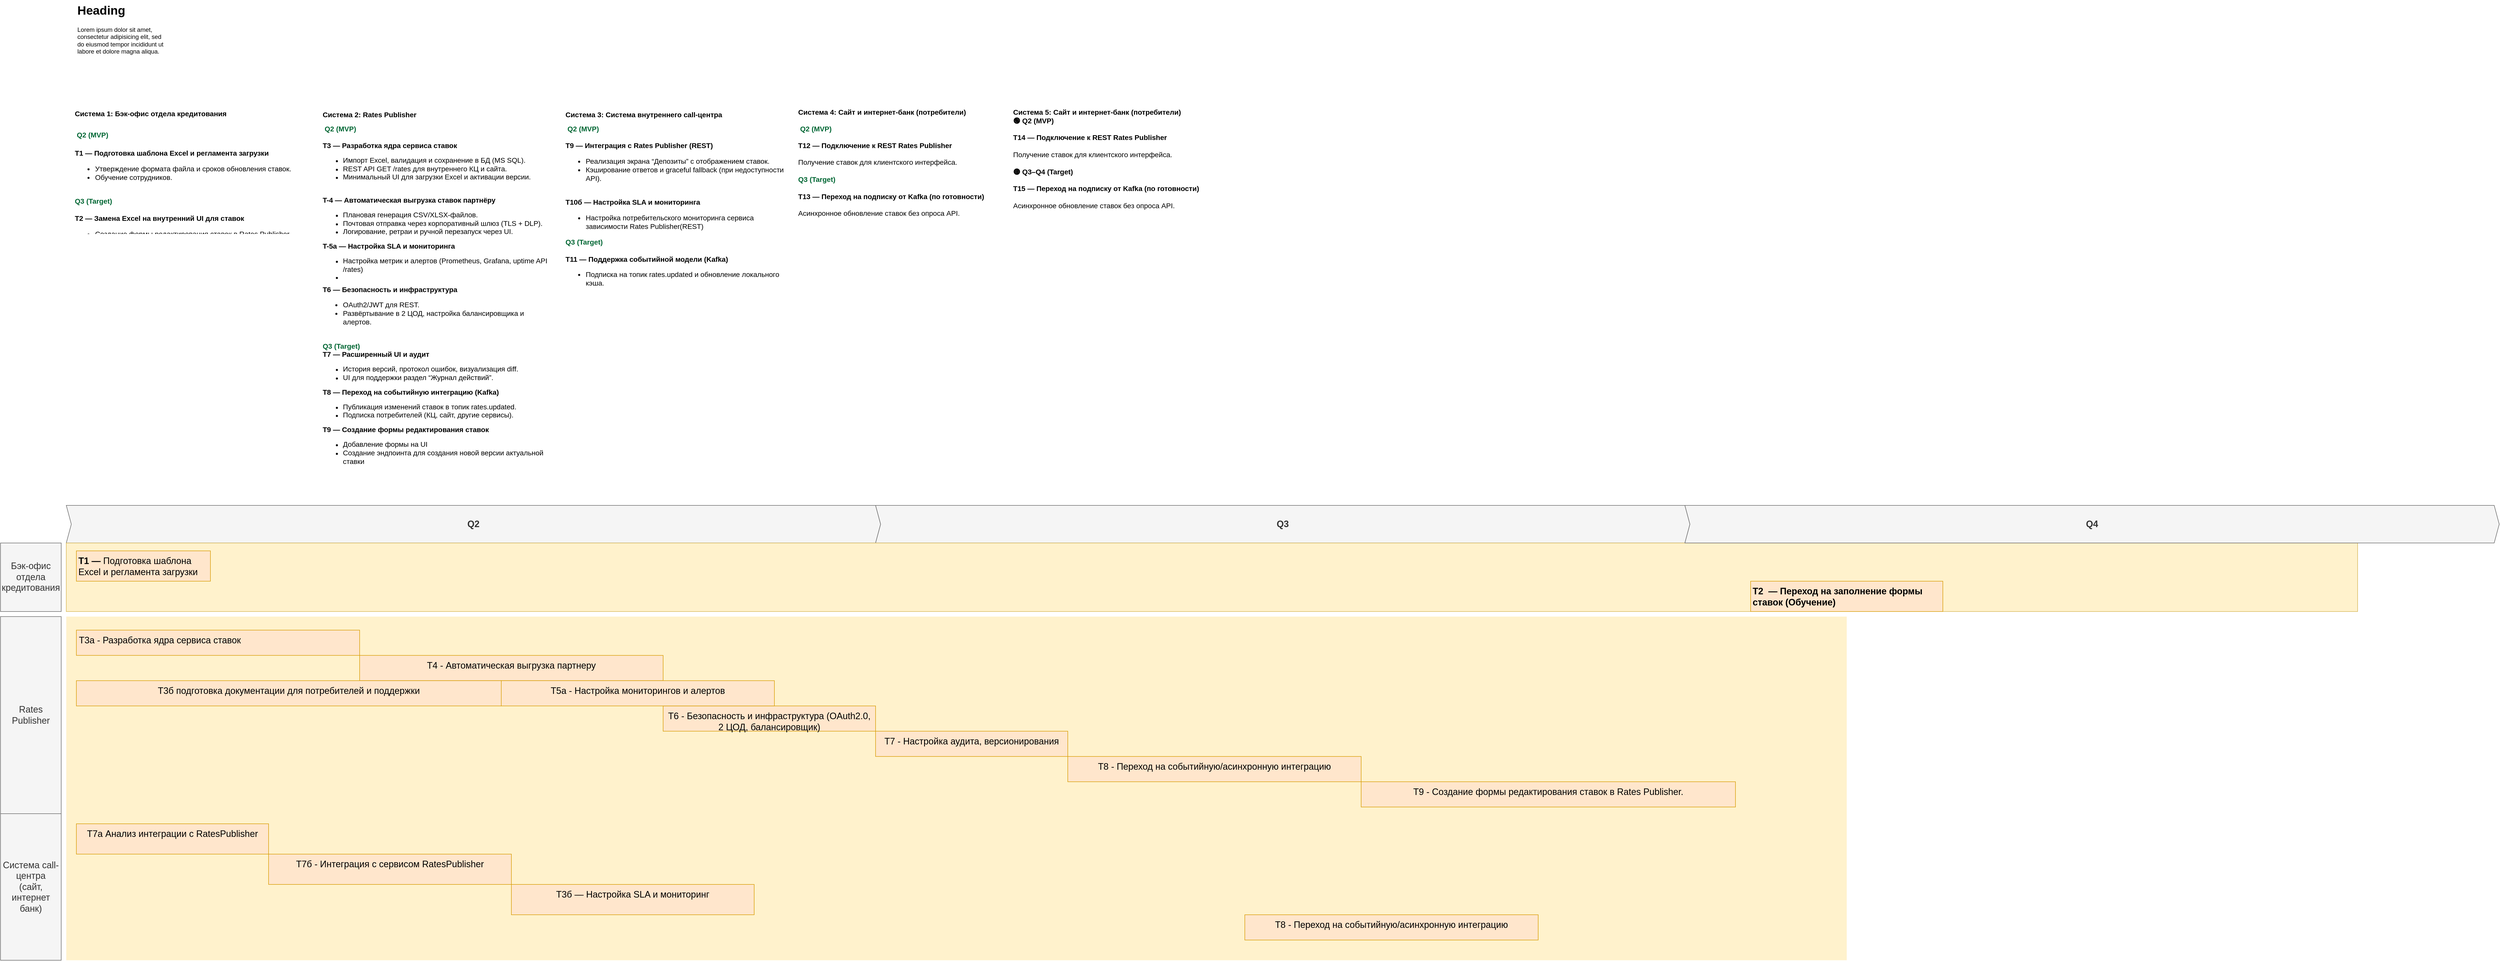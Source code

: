 <mxfile version="28.2.7" pages="2">
  <diagram id="1zcTAVt1k4KSup7FvAfL" name="Roadmap">
    <mxGraphModel dx="4978" dy="3238" grid="1" gridSize="10" guides="1" tooltips="1" connect="1" arrows="1" fold="1" page="1" pageScale="1" pageWidth="3300" pageHeight="2339" math="0" shadow="0">
      <root>
        <mxCell id="3D7FDG2aXA9G618_Kong-0" />
        <mxCell id="3D7FDG2aXA9G618_Kong-1" parent="3D7FDG2aXA9G618_Kong-0" />
        <mxCell id="wGroBH12Sy7-OgBsN0fJ-2" value="" style="shape=rect;fillColor=#fff2cc;strokeColor=none;fontSize=24;html=1;whiteSpace=wrap;align=left;verticalAlign=top;spacing=5;rounded=0;" parent="3D7FDG2aXA9G618_Kong-1" vertex="1">
          <mxGeometry x="-2500" y="-720" width="3520" height="290" as="geometry" />
        </mxCell>
        <mxCell id="wGroBH12Sy7-OgBsN0fJ-4" value="" style="shape=rect;fillColor=#fff2cc;strokeColor=none;fontSize=24;html=1;whiteSpace=wrap;align=left;verticalAlign=top;spacing=5;rounded=0;" parent="3D7FDG2aXA9G618_Kong-1" vertex="1">
          <mxGeometry x="-2500" y="-1110" width="3520" height="390" as="geometry" />
        </mxCell>
        <mxCell id="wGroBH12Sy7-OgBsN0fJ-5" value="T3a - Разработка ядра сервиса ставок" style="shape=rect;fillColor=#ffe6cc;strokeColor=#d79b00;fontSize=18;html=1;whiteSpace=wrap;align=left;verticalAlign=top;spacing=5;rounded=0;" parent="3D7FDG2aXA9G618_Kong-1" vertex="1">
          <mxGeometry x="-2480" y="-1083.2" width="560" height="50" as="geometry" />
        </mxCell>
        <mxCell id="wGroBH12Sy7-OgBsN0fJ-6" value="&lt;span style=&quot;text-align: left;&quot;&gt;T4 - Автоматическая выгрузка партнеру&lt;/span&gt;" style="shape=rect;fillColor=#ffe6cc;strokeColor=#d79b00;fontSize=18;html=1;whiteSpace=wrap;align=center;verticalAlign=top;spacing=5;rounded=0;" parent="3D7FDG2aXA9G618_Kong-1" vertex="1">
          <mxGeometry x="-1920" y="-1033.2" width="600" height="50" as="geometry" />
        </mxCell>
        <mxCell id="wGroBH12Sy7-OgBsN0fJ-7" value="Rates Publisher" style="rounded=0;whiteSpace=wrap;html=1;fillColor=#f5f5f5;fontColor=#333333;strokeColor=#666666;fontSize=18;" parent="3D7FDG2aXA9G618_Kong-1" vertex="1">
          <mxGeometry x="-2630" y="-1110" width="120" height="390" as="geometry" />
        </mxCell>
        <mxCell id="wGroBH12Sy7-OgBsN0fJ-8" value="Система call-центра&lt;div&gt;(сайт, интернет банк&lt;span style=&quot;background-color: transparent; color: light-dark(rgb(51, 51, 51), rgb(193, 193, 193));&quot;&gt;)&lt;/span&gt;&lt;/div&gt;" style="rounded=0;whiteSpace=wrap;html=1;fillColor=#f5f5f5;fontColor=#333333;strokeColor=#666666;fontSize=18;" parent="3D7FDG2aXA9G618_Kong-1" vertex="1">
          <mxGeometry x="-2630" y="-720" width="120" height="290" as="geometry" />
        </mxCell>
        <mxCell id="wGroBH12Sy7-OgBsN0fJ-9" value="Q2" style="shape=step;perimeter=stepPerimeter;whiteSpace=wrap;html=1;fixedSize=1;size=10;fillColor=#f5f5f5;strokeColor=#666666;fontSize=18;fontStyle=1;align=center;rounded=0;fontColor=#333333;" parent="3D7FDG2aXA9G618_Kong-1" vertex="1">
          <mxGeometry x="-2500" y="-1330" width="1610" height="74.4" as="geometry" />
        </mxCell>
        <mxCell id="wGroBH12Sy7-OgBsN0fJ-11" value="T7б&amp;nbsp;- Интеграция с сервисом RatesPublisher" style="shape=rect;fillColor=#ffe6cc;strokeColor=#d79b00;fontSize=18;html=1;whiteSpace=wrap;align=center;verticalAlign=top;spacing=5;rounded=0;" parent="3D7FDG2aXA9G618_Kong-1" vertex="1">
          <mxGeometry x="-2100" y="-640" width="480" height="60" as="geometry" />
        </mxCell>
        <mxCell id="wGroBH12Sy7-OgBsN0fJ-15" value="T7а Анализ интеграции с RatesPublisher" style="shape=rect;fillColor=#ffe6cc;strokeColor=#d79b00;fontSize=18;html=1;whiteSpace=wrap;align=center;verticalAlign=top;spacing=5;rounded=0;" parent="3D7FDG2aXA9G618_Kong-1" vertex="1">
          <mxGeometry x="-2480" y="-700" width="380" height="60" as="geometry" />
        </mxCell>
        <mxCell id="4iTTmuv-DC9FwwuBICVd-1" value="&lt;span style=&quot;text-align: left;&quot;&gt;T6 - Безопасность и инфраструктура (OAuth2.0, 2 ЦОД, балансировщик)&lt;/span&gt;" style="shape=rect;fillColor=#ffe6cc;strokeColor=#d79b00;fontSize=18;html=1;whiteSpace=wrap;align=center;verticalAlign=top;spacing=5;rounded=0;" vertex="1" parent="3D7FDG2aXA9G618_Kong-1">
          <mxGeometry x="-1320" y="-933.2" width="420" height="50" as="geometry" />
        </mxCell>
        <mxCell id="4iTTmuv-DC9FwwuBICVd-2" value="Q3" style="shape=step;perimeter=stepPerimeter;whiteSpace=wrap;html=1;fixedSize=1;size=10;fillColor=#f5f5f5;strokeColor=#666666;fontSize=18;fontStyle=1;align=center;rounded=0;fontColor=#333333;" vertex="1" parent="3D7FDG2aXA9G618_Kong-1">
          <mxGeometry x="-900" y="-1330" width="1610" height="74.4" as="geometry" />
        </mxCell>
        <mxCell id="4iTTmuv-DC9FwwuBICVd-3" value="&lt;h1 style=&quot;margin-top: 0px;&quot;&gt;&lt;font style=&quot;font-size: 14px;&quot;&gt;&lt;h2 style=&quot;font-size: 14.04px;&quot;&gt;&lt;font style=&quot;color: rgb(0, 0, 0);&quot;&gt;Система 2: Rates Publisher&lt;/font&gt;&lt;/h2&gt;&lt;div style=&quot;&quot;&gt;&lt;span style=&quot;background-color: transparent;&quot;&gt;&lt;font style=&quot;color: rgb(0, 102, 51);&quot;&gt;&amp;nbsp;Q2 (MVP)&lt;/font&gt;&lt;/span&gt;&lt;/div&gt;&lt;/font&gt;&lt;/h1&gt;&lt;div&gt;&lt;div&gt;&lt;font style=&quot;color: rgb(0, 0, 0); font-size: 14px;&quot;&gt;&lt;b&gt;T3 — Разработка ядра сервиса ставок&lt;/b&gt;&lt;/font&gt;&lt;/div&gt;&lt;div&gt;&lt;ul&gt;&lt;li&gt;&lt;font style=&quot;color: rgb(0, 0, 0); font-size: 14px;&quot;&gt;Импорт Excel, валидация и сохранение в БД (MS SQL).&lt;/font&gt;&lt;/li&gt;&lt;li&gt;&lt;font style=&quot;color: rgb(0, 0, 0); font-size: 14px;&quot;&gt;REST API GET /rates для внутреннего КЦ и сайта.&lt;/font&gt;&lt;/li&gt;&lt;li&gt;&lt;font style=&quot;color: rgb(0, 0, 0); font-size: 14px;&quot;&gt;Минимальный UI для загрузки Excel и активации версии.&lt;/font&gt;&lt;/li&gt;&lt;/ul&gt;&lt;/div&gt;&lt;/div&gt;&lt;div&gt;&lt;font style=&quot;color: rgb(0, 0, 0); font-size: 14px;&quot;&gt;&lt;br&gt;&lt;/font&gt;&lt;/div&gt;&lt;div&gt;&lt;div style=&quot;&quot;&gt;&lt;font style=&quot;color: rgb(0, 0, 0); font-size: 14px;&quot;&gt;&lt;b&gt;T-4 — Автоматическая выгрузка ставок партнёру&lt;/b&gt;&lt;/font&gt;&lt;/div&gt;&lt;div style=&quot;&quot;&gt;&lt;ul&gt;&lt;li&gt;&lt;font style=&quot;color: rgb(0, 0, 0); font-size: 14px;&quot;&gt;Плановая генерация CSV/XLSX-файлов.&lt;/font&gt;&lt;/li&gt;&lt;li&gt;&lt;font style=&quot;color: rgb(0, 0, 0); font-size: 14px;&quot;&gt;Почтовая отправка через корпоративный шлюз (TLS + DLP).&lt;/font&gt;&lt;/li&gt;&lt;li&gt;&lt;font style=&quot;color: rgb(0, 0, 0); font-size: 14px;&quot;&gt;Логирование, ретраи и ручной перезапуск через UI.&lt;/font&gt;&lt;/li&gt;&lt;/ul&gt;&lt;/div&gt;&lt;/div&gt;&lt;div style=&quot;&quot;&gt;&lt;font style=&quot;color: rgb(0, 0, 0);&quot;&gt;&lt;div style=&quot;color: light-dark(rgb(0, 0, 0), rgb(237, 237, 237)); font-size: 14.04px; font-weight: 700;&quot;&gt;&lt;font style=&quot;color: rgb(0, 0, 0);&quot;&gt;T-5а — Настройка SLA и мониторинга&lt;/font&gt;&lt;/div&gt;&lt;/font&gt;&lt;div style=&quot;&quot;&gt;&lt;ul style=&quot;&quot;&gt;&lt;li&gt;&lt;span style=&quot;background-color: transparent; color: light-dark(rgb(0, 0, 0), rgb(255, 255, 255));&quot;&gt;&lt;font style=&quot;font-size: 14px;&quot;&gt;Настройка метрик и алертов (Prometheus, Grafana, uptime API /rates)&lt;/font&gt;&lt;/span&gt;&lt;/li&gt;&lt;li style=&quot;&quot;&gt;&lt;font style=&quot;color: rgb(0, 0, 0);&quot;&gt;&lt;table style=&quot;color: light-dark(rgb(0, 0, 0), rgb(237, 237, 237)); font-size: 14.04px; font-weight: 700;&quot;&gt;&lt;tbody&gt;&lt;tr data-end=&quot;2157&quot; data-start=&quot;2053&quot;&gt;&lt;td data-col-size=&quot;sm&quot; data-end=&quot;2063&quot; data-start=&quot;2053&quot;&gt;&lt;/td&gt;&lt;/tr&gt;&lt;/tbody&gt;&lt;/table&gt;&lt;/font&gt;&lt;/li&gt;&lt;/ul&gt;&lt;/div&gt;&lt;/div&gt;&lt;div style=&quot;&quot;&gt;&lt;font style=&quot;color: rgb(0, 0, 0);&quot;&gt;&lt;div style=&quot;color: light-dark(rgb(0, 0, 0), rgb(237, 237, 237)); font-size: 14px;&quot;&gt;&lt;b&gt;T6 — Безопасность и инфраструктура&lt;/b&gt;&lt;/div&gt;&lt;div style=&quot;color: light-dark(rgb(0, 0, 0), rgb(237, 237, 237)); font-size: 14px;&quot;&gt;&lt;ul&gt;&lt;li&gt;OAuth2/JWT для REST.&lt;/li&gt;&lt;li&gt;Развёртывание в 2 ЦОД, настройка балансировщика и алертов.&lt;/li&gt;&lt;/ul&gt;&lt;/div&gt;&lt;div style=&quot;color: light-dark(rgb(0, 0, 0), rgb(237, 237, 237)); font-size: 14px;&quot;&gt;&lt;br&gt;&lt;/div&gt;&lt;/font&gt;&lt;div style=&quot;&quot;&gt;&lt;font style=&quot;font-size: 14px; color: rgb(0, 102, 51);&quot;&gt;&lt;b&gt;Q3 (Target)&lt;/b&gt;&lt;/font&gt;&lt;/div&gt;&lt;div style=&quot;&quot;&gt;&lt;span style=&quot;font-size: 14px; background-color: transparent; color: light-dark(rgb(0, 0, 0), rgb(255, 255, 255));&quot;&gt;&lt;b&gt;T7 — Расширенный UI и аудит&lt;/b&gt;&lt;/span&gt;&lt;/div&gt;&lt;div style=&quot;&quot;&gt;&lt;div style=&quot;&quot;&gt;&lt;ul&gt;&lt;li&gt;&lt;font style=&quot;font-size: 14px;&quot;&gt;История версий, протокол ошибок, визуализация diff.&lt;/font&gt;&lt;/li&gt;&lt;li&gt;&lt;font style=&quot;font-size: 14px;&quot;&gt;UI для поддержки раздел “Журнал действий”.&lt;/font&gt;&lt;/li&gt;&lt;/ul&gt;&lt;/div&gt;&lt;div style=&quot;&quot;&gt;&lt;span style=&quot;font-size: 14px; background-color: transparent; color: light-dark(rgb(0, 0, 0), rgb(255, 255, 255));&quot;&gt;&lt;b&gt;T8 — Переход на событийную интеграцию (Kafka)&lt;/b&gt;&lt;/span&gt;&lt;/div&gt;&lt;div style=&quot;&quot;&gt;&lt;ul&gt;&lt;li&gt;&lt;font style=&quot;font-size: 14px;&quot;&gt;Публикация изменений ставок в топик rates.updated.&lt;/font&gt;&lt;/li&gt;&lt;li&gt;&lt;font style=&quot;font-size: 14px;&quot;&gt;Подписка потребителей (КЦ, сайт, другие сервисы).&lt;/font&gt;&lt;/li&gt;&lt;/ul&gt;&lt;div&gt;&lt;div&gt;&lt;span style=&quot;font-size: 14px; background-color: transparent; color: light-dark(rgb(0, 0, 0), rgb(255, 255, 255));&quot;&gt;&lt;b&gt;T9 — Создание формы редактирования ставок&lt;/b&gt;&lt;/span&gt;&lt;/div&gt;&lt;div&gt;&lt;ul&gt;&lt;li&gt;&lt;font style=&quot;font-size: 14px;&quot;&gt;Добавление формы на UI&lt;/font&gt;&lt;/li&gt;&lt;li&gt;&lt;font style=&quot;font-size: 14px;&quot;&gt;Создание эндпоинта для создания новой версии актуальной ставки&lt;/font&gt;&lt;/li&gt;&lt;/ul&gt;&lt;/div&gt;&lt;div&gt;&lt;span style=&quot;font-size: 14px; background-color: transparent; color: light-dark(rgb(0, 0, 0), rgb(255, 255, 255));&quot;&gt;&lt;b&gt;&lt;br&gt;&lt;/b&gt;&lt;/span&gt;&lt;/div&gt;&lt;div&gt;&lt;ul&gt;&lt;/ul&gt;&lt;/div&gt;&lt;/div&gt;&lt;/div&gt;&lt;font&gt;&lt;div style=&quot;font-size: 14px;&quot;&gt;&lt;br&gt;&lt;/div&gt;&lt;/font&gt;&lt;/div&gt;&lt;/div&gt;" style="text;html=1;whiteSpace=wrap;overflow=hidden;rounded=0;" vertex="1" parent="3D7FDG2aXA9G618_Kong-1">
          <mxGeometry x="-1995" y="-2130" width="450" height="730" as="geometry" />
        </mxCell>
        <mxCell id="4iTTmuv-DC9FwwuBICVd-4" value="&lt;h1 style=&quot;margin-top: 0px;&quot;&gt;&lt;font style=&quot;font-size: 14px;&quot;&gt;&lt;h2 style=&quot;color: light-dark(rgb(0, 0, 0), rgb(237, 237, 237)); font-size: 14.04px;&quot;&gt;Система 3: Система внутреннего call-центра&lt;/h2&gt;&lt;div style=&quot;color: light-dark(rgb(0, 0, 0), rgb(237, 237, 237)); font-size: 14.04px;&quot;&gt;&lt;span style=&quot;color: light-dark(rgb(0, 102, 51), rgb(105, 193, 149)); background-color: transparent; font-size: 14px;&quot;&gt;&amp;nbsp;Q2 (MVP)&lt;/span&gt;&lt;/div&gt;&lt;/font&gt;&lt;/h1&gt;&lt;h1 style=&quot;margin-top: 0px;&quot;&gt;&lt;font style=&quot;font-size: 14px;&quot;&gt;&lt;div style=&quot;font-size: 14.04px;&quot;&gt;&lt;div&gt;&lt;div style=&quot;font-size: 12px;&quot;&gt;&lt;/div&gt;&lt;/div&gt;&lt;div style=&quot;&quot;&gt;&lt;font style=&quot;color: rgb(0, 0, 0);&quot;&gt;T9 — Интеграция с Rates Publisher (REST)&lt;/font&gt;&lt;/div&gt;&lt;div style=&quot;&quot;&gt;&lt;ul&gt;&lt;li&gt;&lt;font style=&quot;color: rgb(0, 0, 0); font-weight: normal;&quot;&gt;Реализация экрана “Депозиты” с отображением ставок.&lt;/font&gt;&lt;/li&gt;&lt;li&gt;&lt;font style=&quot;color: rgb(0, 0, 0); font-weight: normal;&quot;&gt;Кэширование ответов и graceful fallback (при недоступности API).&lt;/font&gt;&lt;/li&gt;&lt;/ul&gt;&lt;/div&gt;&lt;font style=&quot;color: rgb(0, 0, 0);&quot;&gt;&lt;br style=&quot;&quot;&gt;&lt;/font&gt;&lt;div style=&quot;&quot;&gt;&lt;font style=&quot;color: rgb(0, 0, 0);&quot;&gt;T10б — Настройка SLA и мониторинга&lt;/font&gt;&lt;/div&gt;&lt;div style=&quot;&quot;&gt;&lt;ul&gt;&lt;font style=&quot;color: rgb(0, 0, 0);&quot;&gt;&lt;li&gt;&lt;div class=&quot;_tableContainer_1rjym_1&quot;&gt;&lt;div style=&quot;font-weight: normal;&quot; class=&quot;group _tableWrapper_1rjym_13 flex w-fit flex-col-reverse&quot; tabindex=&quot;-1&quot;&gt;Настройка потребительского мониторинга сервиса зависимости Rates Publisher(REST)&lt;/div&gt;&lt;/div&gt;&lt;/li&gt;&lt;/font&gt;&lt;/ul&gt;&lt;/div&gt;&lt;div style=&quot;&quot;&gt;&lt;div style=&quot;font-size: 12px; font-weight: 400;&quot;&gt;&lt;font style=&quot;font-size: 14px; color: rgb(0, 102, 51);&quot;&gt;&lt;b&gt;Q3 (Target)&lt;/b&gt;&lt;/font&gt;&lt;/div&gt;&lt;div&gt;&lt;font style=&quot;font-size: 14px; color: rgb(0, 102, 51);&quot;&gt;&lt;b&gt;&lt;br&gt;&lt;/b&gt;&lt;/font&gt;&lt;/div&gt;&lt;/div&gt;&lt;div style=&quot;&quot;&gt;&lt;font style=&quot;color: rgb(0, 0, 0);&quot;&gt;T11 — Поддержка событийной модели (Kafka)&lt;/font&gt;&lt;/div&gt;&lt;div style=&quot;&quot;&gt;&lt;ul&gt;&lt;li&gt;&lt;font style=&quot;color: rgb(0, 0, 0); font-weight: normal;&quot;&gt;Подписка на топик rates.updated и обновление локального кэша.&lt;/font&gt;&lt;/li&gt;&lt;/ul&gt;&lt;/div&gt;&lt;div style=&quot;color: light-dark(rgb(0, 0, 0), rgb(237, 237, 237));&quot;&gt;&lt;br&gt;&lt;/div&gt;&lt;/div&gt;&lt;/font&gt;&lt;/h1&gt;&lt;div style=&quot;&quot;&gt;&lt;div style=&quot;&quot;&gt;&lt;font&gt;&lt;div style=&quot;font-size: 14px;&quot;&gt;&lt;br&gt;&lt;/div&gt;&lt;/font&gt;&lt;/div&gt;&lt;/div&gt;" style="text;html=1;whiteSpace=wrap;overflow=hidden;rounded=0;" vertex="1" parent="3D7FDG2aXA9G618_Kong-1">
          <mxGeometry x="-1515" y="-2130" width="450" height="580" as="geometry" />
        </mxCell>
        <mxCell id="4iTTmuv-DC9FwwuBICVd-7" value="&lt;h1 style=&quot;margin-top: 0px;&quot;&gt;&lt;font style=&quot;font-size: 14px;&quot;&gt;&lt;div style=&quot;color: light-dark(rgb(0, 0, 0), rgb(237, 237, 237)); font-size: 14.04px;&quot;&gt;&lt;br&gt;&lt;/div&gt;&lt;div style=&quot;font-size: 14.04px;&quot;&gt;&lt;div style=&quot;&quot;&gt;&lt;font style=&quot;color: rgb(0, 0, 0);&quot;&gt;Система 4: Сайт и интернет-банк (потребители)&lt;/font&gt;&lt;/div&gt;&lt;/div&gt;&lt;/font&gt;&lt;/h1&gt;&lt;h1 style=&quot;margin-top: 0px;&quot;&gt;&lt;font style=&quot;font-size: 14px;&quot;&gt;&lt;div style=&quot;color: light-dark(rgb(0, 0, 0), rgb(237, 237, 237)); font-size: 14.04px;&quot;&gt;&lt;span style=&quot;color: light-dark(rgb(0, 102, 51), rgb(105, 193, 149)); background-color: transparent; font-size: 14px;&quot;&gt;&amp;nbsp;Q2 (MVP)&lt;/span&gt;&lt;/div&gt;&lt;/font&gt;&lt;/h1&gt;&lt;h1 style=&quot;margin-top: 0px;&quot;&gt;&lt;font style=&quot;font-size: 14px;&quot;&gt;&lt;div style=&quot;font-size: 14.04px;&quot;&gt;&lt;div style=&quot;font-size: 14.04px;&quot;&gt;&lt;div style=&quot;font-size: 12px;&quot;&gt;&lt;/div&gt;&lt;/div&gt;&lt;/div&gt;&lt;/font&gt;&lt;/h1&gt;&lt;h1 style=&quot;margin-top: 0px;&quot;&gt;&lt;font style=&quot;font-size: 14px;&quot;&gt;&lt;div style=&quot;font-size: 14.04px;&quot;&gt;&lt;div style=&quot;&quot;&gt;&lt;/div&gt;&lt;div style=&quot;&quot;&gt;&lt;font style=&quot;color: rgb(0, 0, 0);&quot;&gt;T12 — Подключение к REST Rates Publisher&lt;/font&gt;&lt;/div&gt;&lt;font style=&quot;color: rgb(0, 0, 0);&quot;&gt;&lt;br style=&quot;&quot;&gt;&lt;/font&gt;&lt;div style=&quot;&quot;&gt;&lt;font style=&quot;color: rgb(0, 0, 0); font-weight: normal;&quot;&gt;Получение ставок для клиентского интерфейса.&lt;/font&gt;&lt;/div&gt;&lt;font style=&quot;color: rgb(0, 0, 0);&quot;&gt;&lt;br style=&quot;&quot;&gt;&lt;/font&gt;&lt;div style=&quot;&quot;&gt;&lt;div style=&quot;font-size: 12px; font-weight: 400;&quot;&gt;&lt;font style=&quot;font-size: 14px; color: rgb(0, 102, 51);&quot;&gt;&lt;b&gt;Q3 (Target)&lt;/b&gt;&lt;/font&gt;&lt;/div&gt;&lt;div&gt;&lt;font style=&quot;font-size: 14px; color: rgb(0, 102, 51);&quot;&gt;&lt;b&gt;&lt;br&gt;&lt;/b&gt;&lt;/font&gt;&lt;/div&gt;&lt;/div&gt;&lt;div style=&quot;&quot;&gt;&lt;font style=&quot;color: rgb(0, 0, 0);&quot;&gt;T13 — Переход на подписку от Kafka (по готовности)&lt;/font&gt;&lt;/div&gt;&lt;font style=&quot;color: rgb(0, 0, 0);&quot;&gt;&lt;br style=&quot;&quot;&gt;&lt;/font&gt;&lt;div style=&quot;&quot;&gt;&lt;font style=&quot;color: rgb(0, 0, 0); font-weight: normal;&quot;&gt;Асинхронное обновление ставок без опроса API.&lt;/font&gt;&lt;/div&gt;&lt;/div&gt;&lt;/font&gt;&lt;/h1&gt;" style="text;html=1;whiteSpace=wrap;overflow=hidden;rounded=0;" vertex="1" parent="3D7FDG2aXA9G618_Kong-1">
          <mxGeometry x="-1055" y="-2140" width="450" height="570" as="geometry" />
        </mxCell>
        <mxCell id="4iTTmuv-DC9FwwuBICVd-8" value="&lt;div style=&quot;text-align: left;&quot;&gt;&lt;font style=&quot;color: rgb(0, 0, 0);&quot;&gt;T3б — Настройка SLA и мониторинг&lt;/font&gt;&lt;/div&gt;" style="shape=rect;fillColor=#ffe6cc;strokeColor=#d79b00;fontSize=18;html=1;whiteSpace=wrap;align=center;verticalAlign=top;spacing=5;rounded=0;" vertex="1" parent="3D7FDG2aXA9G618_Kong-1">
          <mxGeometry x="-1620" y="-580" width="480" height="60" as="geometry" />
        </mxCell>
        <mxCell id="4iTTmuv-DC9FwwuBICVd-9" value="&lt;span style=&quot;text-align: left;&quot;&gt;T7 - Настройка аудита, версионирования&lt;/span&gt;" style="shape=rect;fillColor=#ffe6cc;strokeColor=#d79b00;fontSize=18;html=1;whiteSpace=wrap;align=center;verticalAlign=top;spacing=5;rounded=0;" vertex="1" parent="3D7FDG2aXA9G618_Kong-1">
          <mxGeometry x="-900" y="-883.2" width="380" height="50" as="geometry" />
        </mxCell>
        <mxCell id="4iTTmuv-DC9FwwuBICVd-10" value="&lt;span style=&quot;text-align: left;&quot;&gt;T8 - Переход на событийную/асинхронную интеграцию&lt;/span&gt;" style="shape=rect;fillColor=#ffe6cc;strokeColor=#d79b00;fontSize=18;html=1;whiteSpace=wrap;align=center;verticalAlign=top;spacing=5;rounded=0;" vertex="1" parent="3D7FDG2aXA9G618_Kong-1">
          <mxGeometry x="-520" y="-833.2" width="580" height="50" as="geometry" />
        </mxCell>
        <mxCell id="4iTTmuv-DC9FwwuBICVd-11" value="&lt;span style=&quot;text-align: left;&quot;&gt;T5а - Настройка мониторингов и алертов&lt;/span&gt;" style="shape=rect;fillColor=#ffe6cc;strokeColor=#d79b00;fontSize=18;html=1;whiteSpace=wrap;align=center;verticalAlign=top;spacing=5;rounded=0;" vertex="1" parent="3D7FDG2aXA9G618_Kong-1">
          <mxGeometry x="-1640" y="-983.2" width="540" height="50" as="geometry" />
        </mxCell>
        <mxCell id="4iTTmuv-DC9FwwuBICVd-12" value="&lt;span style=&quot;text-align: left;&quot;&gt;Т3б подготовка документации для потребителей и поддержки&lt;/span&gt;" style="shape=rect;fillColor=#ffe6cc;strokeColor=#d79b00;fontSize=18;html=1;whiteSpace=wrap;align=center;verticalAlign=top;spacing=5;rounded=0;" vertex="1" parent="3D7FDG2aXA9G618_Kong-1">
          <mxGeometry x="-2480" y="-983.2" width="840" height="50" as="geometry" />
        </mxCell>
        <mxCell id="4iTTmuv-DC9FwwuBICVd-13" value="&lt;span style=&quot;text-align: left;&quot;&gt;T8 - Переход на событийную/асинхронную интеграцию&lt;/span&gt;" style="shape=rect;fillColor=#ffe6cc;strokeColor=#d79b00;fontSize=18;html=1;whiteSpace=wrap;align=center;verticalAlign=top;spacing=5;rounded=0;" vertex="1" parent="3D7FDG2aXA9G618_Kong-1">
          <mxGeometry x="-170" y="-520" width="580" height="50" as="geometry" />
        </mxCell>
        <mxCell id="4iTTmuv-DC9FwwuBICVd-15" value="&lt;h1 style=&quot;margin-top: 0px;&quot;&gt;&lt;font style=&quot;font-size: 14px; color: light-dark(rgb(0, 0, 0), rgb(237, 237, 237));&quot;&gt;&lt;div style=&quot;font-size: 14.04px;&quot;&gt;&lt;div style=&quot;&quot;&gt;Система 1: Бэк-офис отдела кредитования&lt;/div&gt;&lt;/div&gt;&lt;/font&gt;&lt;/h1&gt;&lt;h1 style=&quot;margin-top: 0px;&quot;&gt;&lt;font style=&quot;font-size: 14px;&quot;&gt;&lt;span style=&quot;background-color: transparent;&quot;&gt;&lt;font style=&quot;color: rgb(0, 102, 51);&quot;&gt;&amp;nbsp;Q2 (MVP)&lt;/font&gt;&lt;/span&gt;&lt;/font&gt;&lt;/h1&gt;&lt;h1 style=&quot;margin-top: 0px;&quot;&gt;&lt;font style=&quot;font-size: 14px; color: light-dark(rgb(0, 0, 0), rgb(237, 237, 237));&quot;&gt;&lt;div style=&quot;font-size: 14.04px;&quot;&gt;&lt;div&gt;&lt;div style=&quot;font-size: 12px; font-weight: 400;&quot;&gt;&lt;/div&gt;&lt;/div&gt;&lt;div style=&quot;&quot;&gt;T1 — Подготовка шаблона Excel и регламента загрузки&lt;/div&gt;&lt;div style=&quot;&quot;&gt;&lt;ul&gt;&lt;li&gt;&lt;span style=&quot;font-weight: normal;&quot;&gt;Утверждение формата файла и сроков обновления ставок.&lt;/span&gt;&lt;/li&gt;&lt;li&gt;&lt;span style=&quot;font-weight: normal;&quot;&gt;Обучение сотрудников.&lt;/span&gt;&lt;/li&gt;&lt;/ul&gt;&lt;/div&gt;&lt;br style=&quot;&quot;&gt;&lt;div style=&quot;&quot;&gt;&lt;div style=&quot;font-size: 12px; font-weight: 400;&quot;&gt;&lt;font style=&quot;font-size: 14px; color: rgb(0, 102, 51);&quot;&gt;&lt;b&gt;Q3 (Target)&lt;/b&gt;&lt;/font&gt;&lt;/div&gt;&lt;div&gt;&lt;font style=&quot;font-size: 14px; color: rgb(0, 102, 51);&quot;&gt;&lt;b&gt;&lt;br&gt;&lt;/b&gt;&lt;/font&gt;&lt;/div&gt;&lt;/div&gt;&lt;div style=&quot;&quot;&gt;T2 — Замена Excel на внутренний UI для ставок&lt;/div&gt;&lt;div style=&quot;&quot;&gt;&lt;ul&gt;&lt;li&gt;&lt;span style=&quot;font-weight: normal;&quot;&gt;Создание формы редактирования ставок в Rates Publisher.&lt;/span&gt;&lt;/li&gt;&lt;/ul&gt;&lt;/div&gt;&lt;/div&gt;&lt;/font&gt;&lt;/h1&gt;" style="text;html=1;whiteSpace=wrap;overflow=hidden;rounded=0;" vertex="1" parent="3D7FDG2aXA9G618_Kong-1">
          <mxGeometry x="-2485" y="-2120" width="450" height="250" as="geometry" />
        </mxCell>
        <mxCell id="4iTTmuv-DC9FwwuBICVd-16" value="&lt;h1 style=&quot;margin-top: 0px;&quot;&gt;&lt;font style=&quot;font-size: 14px;&quot;&gt;&lt;div style=&quot;color: light-dark(rgb(0, 0, 0), rgb(237, 237, 237)); font-size: 14.04px;&quot;&gt;&lt;br&gt;&lt;/div&gt;&lt;div style=&quot;font-size: 14.04px;&quot;&gt;&lt;div style=&quot;&quot;&gt;&lt;font style=&quot;color: rgb(0, 0, 0);&quot;&gt;Система 5: Сайт и интернет-банк (потребители)&lt;/font&gt;&lt;/div&gt;&lt;div style=&quot;&quot;&gt;&lt;font style=&quot;color: rgb(0, 0, 0);&quot;&gt;🟢 Q2 (MVP)&lt;/font&gt;&lt;/div&gt;&lt;font style=&quot;color: rgb(0, 0, 0);&quot;&gt;&lt;br style=&quot;&quot;&gt;&lt;/font&gt;&lt;div style=&quot;&quot;&gt;&lt;font style=&quot;color: rgb(0, 0, 0);&quot;&gt;T14 — Подключение к REST Rates Publisher&lt;/font&gt;&lt;/div&gt;&lt;font style=&quot;color: rgb(0, 0, 0);&quot;&gt;&lt;br style=&quot;&quot;&gt;&lt;/font&gt;&lt;div style=&quot;&quot;&gt;&lt;font style=&quot;color: rgb(0, 0, 0); font-weight: normal;&quot;&gt;Получение ставок для клиентского интерфейса.&lt;/font&gt;&lt;/div&gt;&lt;font style=&quot;color: rgb(0, 0, 0);&quot;&gt;&lt;br style=&quot;&quot;&gt;&lt;/font&gt;&lt;div style=&quot;&quot;&gt;&lt;font style=&quot;color: rgb(0, 0, 0);&quot;&gt;🟡 Q3–Q4 (Target)&lt;/font&gt;&lt;/div&gt;&lt;font style=&quot;color: rgb(0, 0, 0);&quot;&gt;&lt;br style=&quot;&quot;&gt;&lt;/font&gt;&lt;div style=&quot;&quot;&gt;&lt;font style=&quot;color: rgb(0, 0, 0);&quot;&gt;T15 — Переход на подписку от Kafka (по готовности)&lt;/font&gt;&lt;/div&gt;&lt;font style=&quot;color: rgb(0, 0, 0);&quot;&gt;&lt;br style=&quot;&quot;&gt;&lt;/font&gt;&lt;div style=&quot;&quot;&gt;&lt;font style=&quot;color: rgb(0, 0, 0); font-weight: normal;&quot;&gt;Асинхронное обновление ставок без опроса API.&lt;/font&gt;&lt;/div&gt;&lt;/div&gt;&lt;/font&gt;&lt;/h1&gt;" style="text;html=1;whiteSpace=wrap;overflow=hidden;rounded=0;" vertex="1" parent="3D7FDG2aXA9G618_Kong-1">
          <mxGeometry x="-630" y="-2140" width="450" height="570" as="geometry" />
        </mxCell>
        <mxCell id="4iTTmuv-DC9FwwuBICVd-17" value="" style="shape=rect;fillColor=#fff2cc;strokeColor=#d6b656;fontSize=24;html=1;whiteSpace=wrap;align=left;verticalAlign=top;spacing=5;rounded=0;" vertex="1" parent="3D7FDG2aXA9G618_Kong-1">
          <mxGeometry x="-2500" y="-1255.6" width="4530" height="135.6" as="geometry" />
        </mxCell>
        <mxCell id="4iTTmuv-DC9FwwuBICVd-18" value="Бэк-офис отдела кредитования" style="rounded=0;whiteSpace=wrap;html=1;fillColor=#f5f5f5;fontColor=#333333;strokeColor=#666666;fontSize=18;" vertex="1" parent="3D7FDG2aXA9G618_Kong-1">
          <mxGeometry x="-2630" y="-1255.6" width="120" height="135.6" as="geometry" />
        </mxCell>
        <mxCell id="4iTTmuv-DC9FwwuBICVd-21" value="&lt;font&gt;&lt;span style=&quot;text-align: left;&quot;&gt;T9 -&amp;nbsp;&lt;/span&gt;&lt;span style=&quot;text-align: left; background-color: transparent; color: light-dark(rgb(0, 0, 0), rgb(255, 255, 255));&quot;&gt;Создание формы редактирования ставок в Rates Publisher.&lt;/span&gt;&lt;/font&gt;" style="shape=rect;fillColor=#ffe6cc;strokeColor=#d79b00;fontSize=18;html=1;whiteSpace=wrap;align=center;verticalAlign=top;spacing=5;rounded=0;strokeWidth=1;" vertex="1" parent="3D7FDG2aXA9G618_Kong-1">
          <mxGeometry x="60" y="-783.2" width="740" height="50" as="geometry" />
        </mxCell>
        <mxCell id="4iTTmuv-DC9FwwuBICVd-22" value="Q4" style="shape=step;perimeter=stepPerimeter;whiteSpace=wrap;html=1;fixedSize=1;size=10;fillColor=#f5f5f5;strokeColor=#666666;fontSize=18;fontStyle=1;align=center;rounded=0;fontColor=#333333;" vertex="1" parent="3D7FDG2aXA9G618_Kong-1">
          <mxGeometry x="700" y="-1330" width="1610" height="74.4" as="geometry" />
        </mxCell>
        <mxCell id="4iTTmuv-DC9FwwuBICVd-23" value="&lt;div style=&quot;text-align: left;&quot;&gt;&lt;font style=&quot;&quot;&gt;&lt;b&gt;T1 — &lt;/b&gt;Подготовка шаблона Excel и регламента загрузки&lt;/font&gt;&lt;/div&gt;&lt;div style=&quot;font-size: 14.04px; font-weight: 700; text-align: left;&quot;&gt;&lt;ul&gt;&lt;/ul&gt;&lt;/div&gt;" style="shape=rect;fillColor=#ffe6cc;strokeColor=#d79b00;fontSize=18;html=1;whiteSpace=wrap;align=center;verticalAlign=top;spacing=5;rounded=0;" vertex="1" parent="3D7FDG2aXA9G618_Kong-1">
          <mxGeometry x="-2480" y="-1240" width="265" height="60" as="geometry" />
        </mxCell>
        <mxCell id="4iTTmuv-DC9FwwuBICVd-24" value="&lt;div style=&quot;font-weight: 700; text-align: left;&quot;&gt;&lt;font&gt;T2&amp;nbsp; — Переход на заполнение формы ставок (Обучение)&lt;/font&gt;&lt;/div&gt;&lt;div style=&quot;font-size: 14.04px; font-weight: 700; text-align: left;&quot;&gt;&lt;ul&gt;&lt;/ul&gt;&lt;/div&gt;" style="shape=rect;fillColor=#ffe6cc;strokeColor=#d79b00;fontSize=18;html=1;whiteSpace=wrap;align=center;verticalAlign=top;spacing=5;rounded=0;" vertex="1" parent="3D7FDG2aXA9G618_Kong-1">
          <mxGeometry x="830" y="-1180" width="380" height="60" as="geometry" />
        </mxCell>
        <mxCell id="4iTTmuv-DC9FwwuBICVd-31" value="&lt;h1 style=&quot;margin-top: 0px;&quot;&gt;Heading&lt;/h1&gt;&lt;p&gt;Lorem ipsum dolor sit amet, consectetur adipisicing elit, sed do eiusmod tempor incididunt ut labore et dolore magna aliqua.&lt;/p&gt;" style="text;html=1;whiteSpace=wrap;overflow=hidden;rounded=0;" vertex="1" parent="3D7FDG2aXA9G618_Kong-1">
          <mxGeometry x="-2480" y="-2330" width="180" height="120" as="geometry" />
        </mxCell>
      </root>
    </mxGraphModel>
  </diagram>
  <diagram id="6faDem5PxRRIMGQd80wj" name="Roadmap_change">
    <mxGraphModel grid="1" page="1" gridSize="10" guides="1" tooltips="1" connect="1" arrows="1" fold="1" pageScale="1" pageWidth="3300" pageHeight="2339" math="0" shadow="0">
      <root>
        <mxCell id="0" />
        <mxCell id="1" parent="0" />
        <mxCell id="QlwB00z0-otb056kdUWZ-19" value="" style="shape=rect;fillColor=#fff2cc;strokeColor=none;fontSize=24;html=1;whiteSpace=wrap;align=left;verticalAlign=top;spacing=5;rounded=0;" vertex="1" parent="1">
          <mxGeometry x="-2500" y="-530" width="1620" height="190" as="geometry" />
        </mxCell>
        <mxCell id="QlwB00z0-otb056kdUWZ-18" value="" style="shape=rect;fillColor=#fff2cc;strokeColor=none;fontSize=24;html=1;whiteSpace=wrap;align=left;verticalAlign=top;spacing=5;rounded=0;" vertex="1" parent="1">
          <mxGeometry x="-2500" y="-730" width="1620" height="180" as="geometry" />
        </mxCell>
        <mxCell id="QlwB00z0-otb056kdUWZ-17" value="" style="shape=rect;fillColor=#fff2cc;strokeColor=none;fontSize=24;html=1;whiteSpace=wrap;align=left;verticalAlign=top;spacing=5;rounded=0;" vertex="1" parent="1">
          <mxGeometry x="-2500" y="-930" width="1610" height="180" as="geometry" />
        </mxCell>
        <mxCell id="QlwB00z0-otb056kdUWZ-3" value="" style="shape=rect;fillColor=#fff2cc;strokeColor=none;fontSize=24;html=1;whiteSpace=wrap;align=left;verticalAlign=top;spacing=5;rounded=0;" vertex="1" parent="1">
          <mxGeometry x="-2500" y="-1146.8" width="1610" height="196.8" as="geometry" />
        </mxCell>
        <mxCell id="QlwB00z0-otb056kdUWZ-4" value="T1 - API сервиса интеграции депозитов АБС" style="shape=rect;fillColor=#ffe6cc;strokeColor=#d79b00;fontSize=18;html=1;whiteSpace=wrap;align=left;verticalAlign=top;spacing=5;rounded=0;" vertex="1" parent="1">
          <mxGeometry x="-2480" y="-1120" width="390" height="50" as="geometry" />
        </mxCell>
        <mxCell id="QlwB00z0-otb056kdUWZ-5" value="T2 - Передача файлов на SFTP-сервер" style="shape=rect;fillColor=#ffe6cc;strokeColor=#d79b00;fontSize=18;html=1;whiteSpace=wrap;align=center;verticalAlign=top;spacing=5;rounded=0;" vertex="1" parent="1">
          <mxGeometry x="-2120" y="-1040" width="550" height="60" as="geometry" />
        </mxCell>
        <mxCell id="QlwB00z0-otb056kdUWZ-6" value="АБС&lt;div&gt;Сервис интеграции депозитов&lt;/div&gt;" style="rounded=0;whiteSpace=wrap;html=1;fillColor=#f5f5f5;fontColor=#333333;strokeColor=#666666;fontSize=18;" vertex="1" parent="1">
          <mxGeometry x="-2630" y="-1146.8" width="120" height="196.8" as="geometry" />
        </mxCell>
        <mxCell id="QlwB00z0-otb056kdUWZ-7" value="SFTP" style="rounded=0;whiteSpace=wrap;html=1;fillColor=#f5f5f5;fontColor=#333333;strokeColor=#666666;fontSize=18;" vertex="1" parent="1">
          <mxGeometry x="-2630" y="-930" width="120" height="180" as="geometry" />
        </mxCell>
        <mxCell id="QlwB00z0-otb056kdUWZ-8" value="Q2" style="shape=step;perimeter=stepPerimeter;whiteSpace=wrap;html=1;fixedSize=1;size=10;fillColor=#f5f5f5;strokeColor=#666666;fontSize=18;fontStyle=1;align=center;rounded=0;fontColor=#333333;" vertex="1" parent="1">
          <mxGeometry x="-2500" y="-1240" width="1610" height="74.4" as="geometry" />
        </mxCell>
        <mxCell id="QlwB00z0-otb056kdUWZ-11" value="T5 - Вывод ставок пользователю системы колл-центра" style="shape=rect;fillColor=#ffe6cc;strokeColor=#d79b00;fontSize=18;html=1;whiteSpace=wrap;align=center;verticalAlign=top;spacing=5;rounded=0;" vertex="1" parent="1">
          <mxGeometry x="-1860" y="-640" width="940" height="50" as="geometry" />
        </mxCell>
        <mxCell id="QlwB00z0-otb056kdUWZ-12" value="T4 - Получение ставок через API интеграции АБС" style="shape=rect;fillColor=#ffe6cc;strokeColor=#d79b00;fontSize=18;html=1;whiteSpace=wrap;align=center;verticalAlign=top;spacing=5;rounded=0;" vertex="1" parent="1">
          <mxGeometry x="-2060" y="-720" width="480" height="60" as="geometry" />
        </mxCell>
        <mxCell id="QlwB00z0-otb056kdUWZ-13" value="T6 - Получение файлов с SFTP для операторов партнера" style="shape=rect;fillColor=#ffe6cc;strokeColor=#d79b00;fontSize=18;html=1;whiteSpace=wrap;align=center;verticalAlign=top;spacing=5;rounded=0;" vertex="1" parent="1">
          <mxGeometry x="-1560" y="-470" width="640" height="50" as="geometry" />
        </mxCell>
        <mxCell id="QlwB00z0-otb056kdUWZ-14" value="Система колл-центра" style="rounded=0;whiteSpace=wrap;html=1;fillColor=#f5f5f5;fontColor=#333333;strokeColor=#666666;fontSize=18;" vertex="1" parent="1">
          <mxGeometry x="-2630" y="-730" width="120" height="180" as="geometry" />
        </mxCell>
        <mxCell id="QlwB00z0-otb056kdUWZ-15" value="Система&amp;nbsp; партнерского колл-центра" style="rounded=0;whiteSpace=wrap;html=1;fillColor=#f5f5f5;fontColor=#333333;strokeColor=#666666;fontSize=18;" vertex="1" parent="1">
          <mxGeometry x="-2630" y="-530" width="120" height="190" as="geometry" />
        </mxCell>
        <mxCell id="QlwB00z0-otb056kdUWZ-16" value="T3 - Развернуть SFTP сервер" style="shape=rect;fillColor=#ffe6cc;strokeColor=#d79b00;fontSize=18;html=1;whiteSpace=wrap;align=center;verticalAlign=top;spacing=5;rounded=0;" vertex="1" parent="1">
          <mxGeometry x="-2400" y="-910" width="280" height="60" as="geometry" />
        </mxCell>
      </root>
    </mxGraphModel>
  </diagram>
</mxfile>
